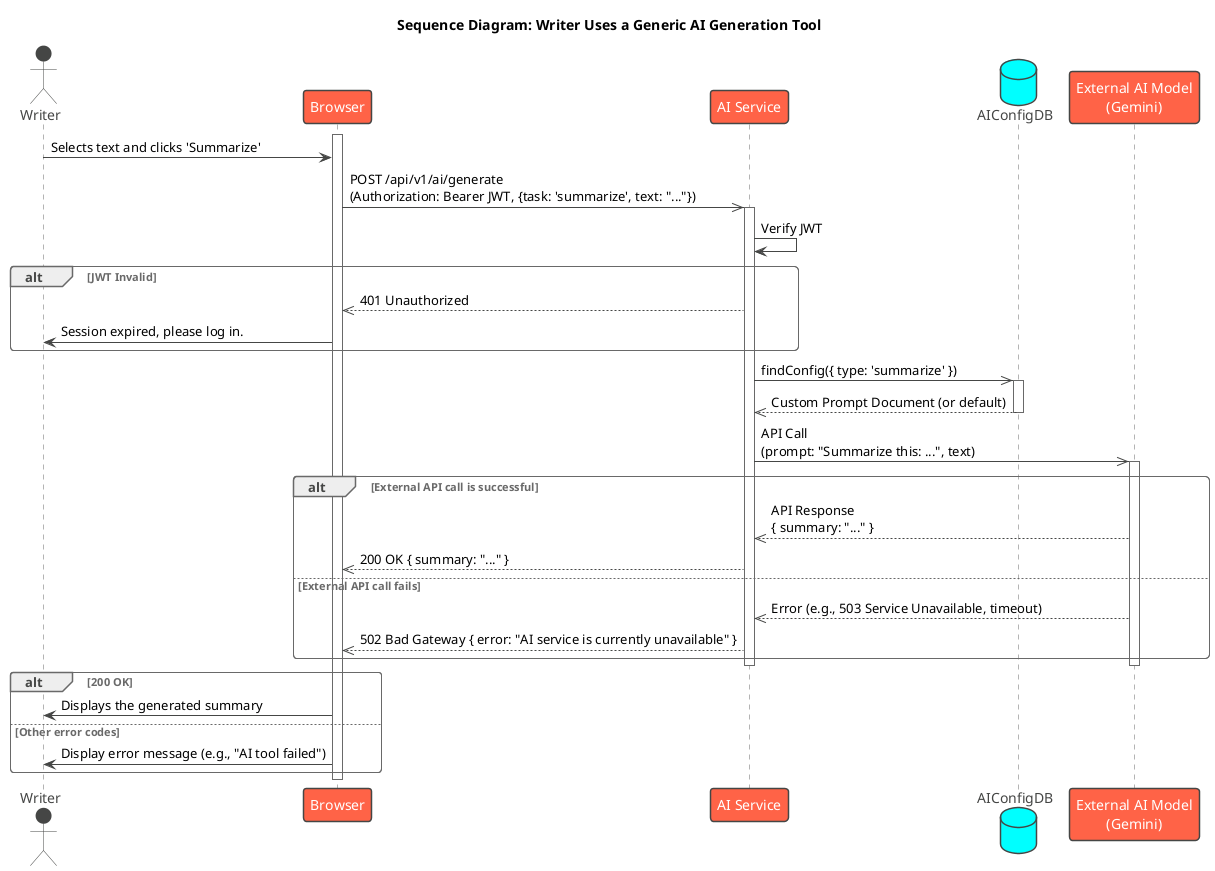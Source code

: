 @startuml
!theme vibrant

title Sequence Diagram: Writer Uses a Generic AI Generation Tool

actor Writer
participant Browser
participant "AI Service" as AIService
database "AIConfigDB"
participant "External AI Model\n(Gemini)" as ExternalAI

activate Browser
Writer -> Browser : Selects text and clicks 'Summarize'
Browser ->> AIService : POST /api/v1/ai/generate\n(Authorization: Bearer JWT, {task: 'summarize', text: "..."})
activate AIService

AIService -> AIService : Verify JWT
alt JWT Invalid
    AIService -->> Browser : 401 Unauthorized
    
    Browser -> Writer : Session expired, please log in.

end

AIService ->> AIConfigDB : findConfig({ type: 'summarize' })
activate AIConfigDB
AIConfigDB -->> AIService : Custom Prompt Document (or default)
deactivate AIConfigDB

AIService ->> ExternalAI : API Call\n(prompt: "Summarize this: ...", text)
activate ExternalAI

alt External API call is successful
    ExternalAI -->> AIService : API Response\n{ summary: "..." }
    AIService -->> Browser : 200 OK { summary: "..." }
else External API call fails
    ExternalAI -->> AIService : Error (e.g., 503 Service Unavailable, timeout)
    AIService -->> Browser : 502 Bad Gateway { error: "AI service is currently unavailable" }
end

deactivate ExternalAI
deactivate AIService

alt 200 OK
    Browser -> Writer : Displays the generated summary
else Other error codes
    Browser -> Writer : Display error message (e.g., "AI tool failed")
end

deactivate Browser
@enduml
